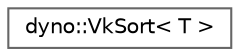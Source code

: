 digraph "Graphical Class Hierarchy"
{
 // LATEX_PDF_SIZE
  bgcolor="transparent";
  edge [fontname=Helvetica,fontsize=10,labelfontname=Helvetica,labelfontsize=10];
  node [fontname=Helvetica,fontsize=10,shape=box,height=0.2,width=0.4];
  rankdir="LR";
  Node0 [id="Node000000",label="dyno::VkSort\< T \>",height=0.2,width=0.4,color="grey40", fillcolor="white", style="filled",URL="$classdyno_1_1_vk_sort.html",tooltip=" "];
}
